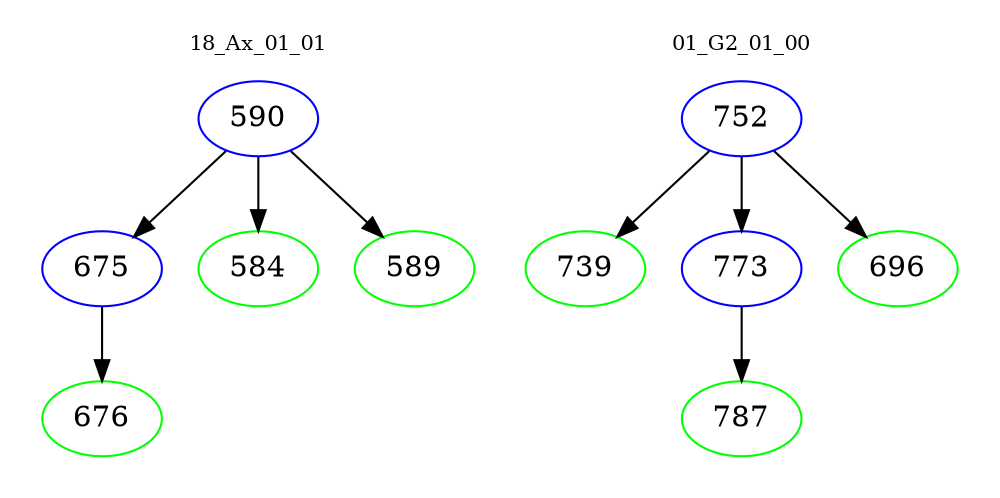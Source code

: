 digraph{
subgraph cluster_0 {
color = white
label = "18_Ax_01_01";
fontsize=10;
T0_590 [label="590", color="blue"]
T0_590 -> T0_675 [color="black"]
T0_675 [label="675", color="blue"]
T0_675 -> T0_676 [color="black"]
T0_676 [label="676", color="green"]
T0_590 -> T0_584 [color="black"]
T0_584 [label="584", color="green"]
T0_590 -> T0_589 [color="black"]
T0_589 [label="589", color="green"]
}
subgraph cluster_1 {
color = white
label = "01_G2_01_00";
fontsize=10;
T1_752 [label="752", color="blue"]
T1_752 -> T1_739 [color="black"]
T1_739 [label="739", color="green"]
T1_752 -> T1_773 [color="black"]
T1_773 [label="773", color="blue"]
T1_773 -> T1_787 [color="black"]
T1_787 [label="787", color="green"]
T1_752 -> T1_696 [color="black"]
T1_696 [label="696", color="green"]
}
}
